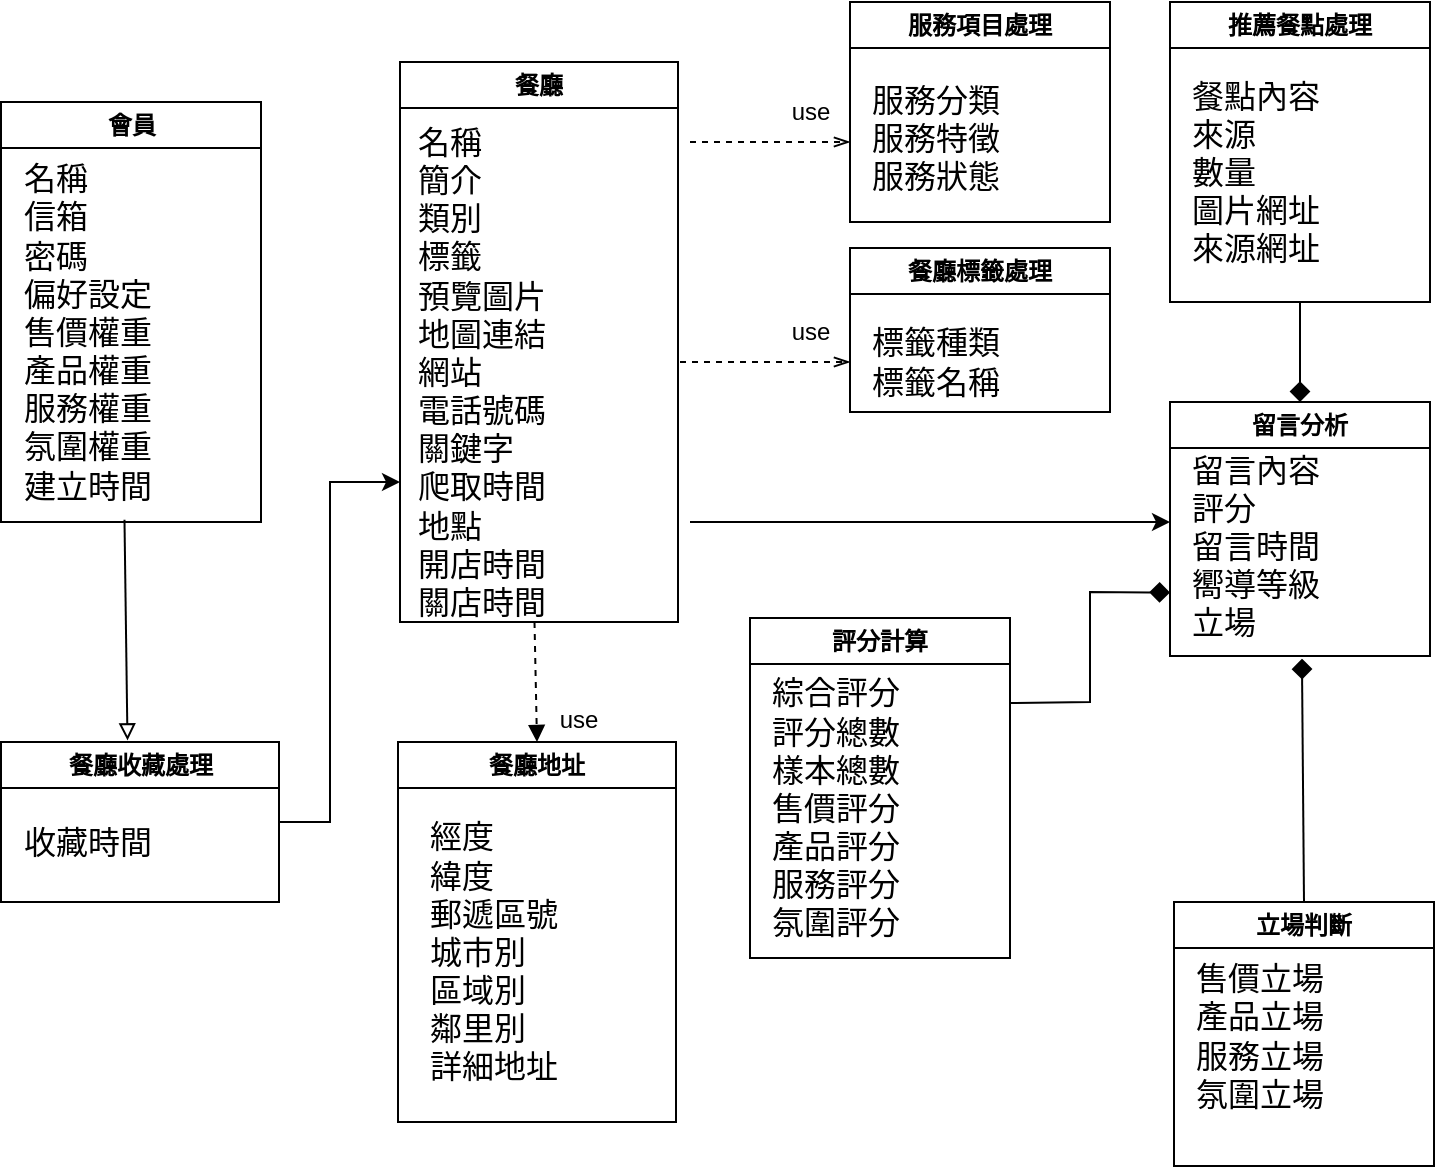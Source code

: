 <mxfile version="24.7.17" pages="2">
  <diagram name="分析類別圖" id="fK5h2U0UkQS4dWrh-l_K">
    <mxGraphModel grid="1" page="1" gridSize="10" guides="1" tooltips="1" connect="1" arrows="1" fold="1" pageScale="1" pageWidth="827" pageHeight="1169" math="0" shadow="0">
      <root>
        <mxCell id="Dhg5A623StlMLWb8gfa4-0" />
        <mxCell id="Dhg5A623StlMLWb8gfa4-1" parent="Dhg5A623StlMLWb8gfa4-0" />
        <mxCell id="Dhg5A623StlMLWb8gfa4-2" value="會員" style="swimlane;whiteSpace=wrap;html=1;" vertex="1" parent="Dhg5A623StlMLWb8gfa4-1">
          <mxGeometry x="75.5" y="390" width="130" height="210" as="geometry" />
        </mxCell>
        <mxCell id="Dhg5A623StlMLWb8gfa4-3" value="&lt;div&gt;名稱&lt;/div&gt;&lt;div&gt;信箱&lt;/div&gt;&lt;div&gt;密碼&lt;/div&gt;&lt;div&gt;偏好設定&lt;/div&gt;&lt;div&gt;售價權重&lt;/div&gt;&lt;div&gt;產品權重&lt;/div&gt;&lt;div&gt;服務權重&lt;/div&gt;&lt;div&gt;氛圍權重&lt;/div&gt;&lt;div&gt;建立時間&lt;/div&gt;" style="text;html=1;align=left;verticalAlign=middle;resizable=0;points=[];autosize=1;strokeColor=none;fillColor=none;fontSize=16;" vertex="1" parent="Dhg5A623StlMLWb8gfa4-2">
          <mxGeometry x="9" y="20" width="90" height="190" as="geometry" />
        </mxCell>
        <mxCell id="Dhg5A623StlMLWb8gfa4-4" value="餐廳" style="swimlane;whiteSpace=wrap;html=1;" vertex="1" parent="Dhg5A623StlMLWb8gfa4-1">
          <mxGeometry x="275" y="370" width="139" height="280" as="geometry" />
        </mxCell>
        <mxCell id="Dhg5A623StlMLWb8gfa4-5" value="&lt;div&gt;名稱&lt;/div&gt;&lt;div&gt;簡介&lt;/div&gt;&lt;div&gt;類別&lt;/div&gt;&lt;div&gt;標籤&lt;/div&gt;&lt;div&gt;預覽圖片&lt;/div&gt;&lt;div&gt;地圖&lt;span style=&quot;background-color: initial;&quot;&gt;連結&lt;/span&gt;&lt;/div&gt;&lt;div&gt;&lt;span style=&quot;background-color: initial;&quot;&gt;網站&lt;/span&gt;&lt;/div&gt;&lt;div&gt;電話號碼&lt;/div&gt;&lt;div&gt;關鍵字&lt;/div&gt;&lt;div&gt;爬取時間&lt;/div&gt;&lt;div&gt;地點&lt;/div&gt;&lt;div&gt;開店時間&lt;/div&gt;&lt;div&gt;關店時間&lt;/div&gt;" style="text;html=1;align=left;verticalAlign=middle;resizable=0;points=[];autosize=1;strokeColor=none;fillColor=none;fontSize=16;" vertex="1" parent="Dhg5A623StlMLWb8gfa4-4">
          <mxGeometry x="7" y="25" width="90" height="260" as="geometry" />
        </mxCell>
        <mxCell id="Dhg5A623StlMLWb8gfa4-6" value="評分計算" style="swimlane;whiteSpace=wrap;html=1;" vertex="1" parent="Dhg5A623StlMLWb8gfa4-1">
          <mxGeometry x="450" y="648" width="130" height="170" as="geometry" />
        </mxCell>
        <mxCell id="Dhg5A623StlMLWb8gfa4-7" value="&lt;div&gt;綜合評分&lt;/div&gt;&lt;div&gt;評分總數&lt;/div&gt;&lt;div&gt;樣本總數&lt;/div&gt;售價評分&lt;div&gt;產品評分&lt;/div&gt;&lt;div&gt;服務評分&lt;/div&gt;&lt;div&gt;氛圍評分&lt;/div&gt;" style="text;html=1;align=left;verticalAlign=middle;resizable=0;points=[];autosize=1;strokeColor=none;fillColor=none;fontSize=16;" vertex="1" parent="Dhg5A623StlMLWb8gfa4-6">
          <mxGeometry x="9" y="20" width="90" height="150" as="geometry" />
        </mxCell>
        <mxCell id="Dhg5A623StlMLWb8gfa4-8" value="餐廳收藏處理" style="swimlane;whiteSpace=wrap;html=1;" vertex="1" parent="Dhg5A623StlMLWb8gfa4-1">
          <mxGeometry x="75.5" y="710" width="139" height="80" as="geometry" />
        </mxCell>
        <mxCell id="Dhg5A623StlMLWb8gfa4-9" value="&lt;div&gt;收藏時間&lt;/div&gt;&lt;div&gt;&lt;br&gt;&lt;/div&gt;" style="text;html=1;align=left;verticalAlign=middle;resizable=0;points=[];autosize=1;strokeColor=none;fillColor=none;fontSize=16;" vertex="1" parent="Dhg5A623StlMLWb8gfa4-8">
          <mxGeometry x="9" y="35" width="90" height="50" as="geometry" />
        </mxCell>
        <mxCell id="Dhg5A623StlMLWb8gfa4-10" value="留言分析" style="swimlane;whiteSpace=wrap;html=1;" vertex="1" parent="Dhg5A623StlMLWb8gfa4-1">
          <mxGeometry x="660" y="540" width="130" height="127" as="geometry" />
        </mxCell>
        <mxCell id="Dhg5A623StlMLWb8gfa4-11" value="&lt;div&gt;留言內容&lt;/div&gt;&lt;div&gt;評分&lt;/div&gt;&lt;div&gt;留言時間&lt;/div&gt;&lt;div&gt;&lt;span style=&quot;background-color: initial;&quot;&gt;嚮導等級&lt;/span&gt;&lt;/div&gt;&lt;div&gt;&lt;span style=&quot;background-color: initial;&quot;&gt;立場&lt;/span&gt;&lt;/div&gt;" style="text;html=1;align=left;verticalAlign=middle;resizable=0;points=[];autosize=1;strokeColor=none;fillColor=none;fontSize=16;" vertex="1" parent="Dhg5A623StlMLWb8gfa4-10">
          <mxGeometry x="9" y="17" width="90" height="110" as="geometry" />
        </mxCell>
        <mxCell id="Dhg5A623StlMLWb8gfa4-12" value="餐廳地址" style="swimlane;whiteSpace=wrap;html=1;" vertex="1" parent="Dhg5A623StlMLWb8gfa4-1">
          <mxGeometry x="274" y="710" width="139" height="190" as="geometry" />
        </mxCell>
        <mxCell id="Dhg5A623StlMLWb8gfa4-13" value="&lt;div&gt;經度&lt;/div&gt;&lt;div&gt;緯度&lt;/div&gt;&lt;div&gt;郵遞區號&lt;/div&gt;&lt;div&gt;城市別&lt;/div&gt;&lt;div&gt;區域別&lt;/div&gt;&lt;div&gt;鄰里別&lt;/div&gt;&lt;div&gt;詳細地址&lt;/div&gt;" style="text;html=1;align=left;verticalAlign=middle;resizable=0;points=[];autosize=1;strokeColor=none;fillColor=none;fontSize=16;" vertex="1" parent="Dhg5A623StlMLWb8gfa4-12">
          <mxGeometry x="14" y="30" width="90" height="150" as="geometry" />
        </mxCell>
        <mxCell id="Dhg5A623StlMLWb8gfa4-31" value="推薦餐點處理" style="swimlane;whiteSpace=wrap;html=1;" vertex="1" parent="Dhg5A623StlMLWb8gfa4-1">
          <mxGeometry x="660" y="340" width="130" height="150" as="geometry" />
        </mxCell>
        <mxCell id="Dhg5A623StlMLWb8gfa4-32" value="餐點內容&lt;div&gt;來源&lt;/div&gt;&lt;div&gt;數量&lt;/div&gt;&lt;div&gt;圖片網址&lt;/div&gt;&lt;div&gt;來源網址&lt;/div&gt;" style="text;html=1;align=left;verticalAlign=middle;resizable=0;points=[];autosize=1;strokeColor=none;fillColor=none;fontSize=16;" vertex="1" parent="Dhg5A623StlMLWb8gfa4-31">
          <mxGeometry x="9" y="30" width="90" height="110" as="geometry" />
        </mxCell>
        <mxCell id="Dhg5A623StlMLWb8gfa4-33" value="立場判斷" style="swimlane;whiteSpace=wrap;html=1;" vertex="1" parent="Dhg5A623StlMLWb8gfa4-1">
          <mxGeometry x="662" y="790" width="130" height="132" as="geometry" />
        </mxCell>
        <mxCell id="Dhg5A623StlMLWb8gfa4-34" value="&lt;div&gt;售價立場&lt;/div&gt;&lt;div&gt;產品立場&lt;/div&gt;&lt;div&gt;服務立場&lt;/div&gt;&lt;div&gt;氛圍立場&lt;/div&gt;" style="text;html=1;align=left;verticalAlign=middle;resizable=0;points=[];autosize=1;strokeColor=none;fillColor=none;fontSize=16;" vertex="1" parent="Dhg5A623StlMLWb8gfa4-33">
          <mxGeometry x="9" y="22" width="90" height="90" as="geometry" />
        </mxCell>
        <mxCell id="Dhg5A623StlMLWb8gfa4-44" value="服務項目處理" style="swimlane;whiteSpace=wrap;html=1;" vertex="1" parent="Dhg5A623StlMLWb8gfa4-1">
          <mxGeometry x="500" y="340" width="130" height="110" as="geometry" />
        </mxCell>
        <mxCell id="Dhg5A623StlMLWb8gfa4-45" value="&lt;div&gt;服務分類&lt;/div&gt;&lt;div&gt;服務特徵&lt;/div&gt;&lt;div&gt;服務狀態&lt;/div&gt;" style="text;html=1;align=left;verticalAlign=middle;resizable=0;points=[];autosize=1;strokeColor=none;fillColor=none;fontSize=16;" vertex="1" parent="Dhg5A623StlMLWb8gfa4-44">
          <mxGeometry x="9" y="33" width="90" height="70" as="geometry" />
        </mxCell>
        <mxCell id="Dhg5A623StlMLWb8gfa4-53" value="餐廳標籤處理" style="swimlane;whiteSpace=wrap;html=1;" vertex="1" parent="Dhg5A623StlMLWb8gfa4-1">
          <mxGeometry x="500" y="463" width="130" height="82" as="geometry" />
        </mxCell>
        <mxCell id="Dhg5A623StlMLWb8gfa4-54" value="標籤種類&lt;div&gt;標籤名稱&lt;/div&gt;" style="text;html=1;align=left;verticalAlign=middle;resizable=0;points=[];autosize=1;strokeColor=none;fillColor=none;fontSize=16;" vertex="1" parent="Dhg5A623StlMLWb8gfa4-53">
          <mxGeometry x="9" y="32" width="90" height="50" as="geometry" />
        </mxCell>
        <mxCell id="QjHYcdhOxWuxeg1TzMMy-0" value="" style="endArrow=block;html=1;rounded=0;exitX=0.586;exitY=0.994;exitDx=0;exitDy=0;exitPerimeter=0;entryX=0.455;entryY=-0.01;entryDx=0;entryDy=0;entryPerimeter=0;endFill=0;" edge="1" parent="Dhg5A623StlMLWb8gfa4-1" source="Dhg5A623StlMLWb8gfa4-3" target="Dhg5A623StlMLWb8gfa4-8">
          <mxGeometry width="50" height="50" relative="1" as="geometry">
            <mxPoint x="150" y="670" as="sourcePoint" />
            <mxPoint x="270" y="610" as="targetPoint" />
          </mxGeometry>
        </mxCell>
        <mxCell id="QjHYcdhOxWuxeg1TzMMy-2" value="" style="endArrow=classic;html=1;rounded=0;exitX=1;exitY=0.5;exitDx=0;exitDy=0;entryX=0;entryY=0.75;entryDx=0;entryDy=0;" edge="1" parent="Dhg5A623StlMLWb8gfa4-1" source="Dhg5A623StlMLWb8gfa4-8" target="Dhg5A623StlMLWb8gfa4-4">
          <mxGeometry width="50" height="50" relative="1" as="geometry">
            <mxPoint x="380" y="660" as="sourcePoint" />
            <mxPoint x="430" y="610" as="targetPoint" />
            <Array as="points">
              <mxPoint x="240" y="750" />
              <mxPoint x="240" y="580" />
            </Array>
          </mxGeometry>
        </mxCell>
        <mxCell id="QjHYcdhOxWuxeg1TzMMy-3" value="" style="html=1;verticalAlign=bottom;labelBackgroundColor=none;endArrow=block;endFill=1;dashed=1;rounded=0;exitX=0.75;exitY=1;exitDx=0;exitDy=0;entryX=0.5;entryY=0;entryDx=0;entryDy=0;" edge="1" parent="Dhg5A623StlMLWb8gfa4-1" target="Dhg5A623StlMLWb8gfa4-12">
          <mxGeometry width="160" relative="1" as="geometry">
            <mxPoint x="342.25" y="650" as="sourcePoint" />
            <mxPoint x="341.25" y="710" as="targetPoint" />
          </mxGeometry>
        </mxCell>
        <mxCell id="QjHYcdhOxWuxeg1TzMMy-4" value="use" style="text;html=1;align=center;verticalAlign=middle;resizable=0;points=[];autosize=1;strokeColor=none;fillColor=none;" vertex="1" parent="Dhg5A623StlMLWb8gfa4-1">
          <mxGeometry x="344" y="684" width="40" height="30" as="geometry" />
        </mxCell>
        <mxCell id="QjHYcdhOxWuxeg1TzMMy-5" value="" style="html=1;verticalAlign=bottom;labelBackgroundColor=none;endArrow=openThin;endFill=0;dashed=1;rounded=0;" edge="1" parent="Dhg5A623StlMLWb8gfa4-1">
          <mxGeometry width="160" relative="1" as="geometry">
            <mxPoint x="415" y="520" as="sourcePoint" />
            <mxPoint x="500" y="520" as="targetPoint" />
          </mxGeometry>
        </mxCell>
        <mxCell id="QjHYcdhOxWuxeg1TzMMy-6" value="" style="html=1;verticalAlign=bottom;labelBackgroundColor=none;endArrow=openThin;endFill=0;dashed=1;rounded=0;" edge="1" parent="Dhg5A623StlMLWb8gfa4-1">
          <mxGeometry width="160" relative="1" as="geometry">
            <mxPoint x="420" y="410" as="sourcePoint" />
            <mxPoint x="500" y="410" as="targetPoint" />
          </mxGeometry>
        </mxCell>
        <mxCell id="QjHYcdhOxWuxeg1TzMMy-7" value="use" style="text;html=1;align=center;verticalAlign=middle;resizable=0;points=[];autosize=1;strokeColor=none;fillColor=none;" vertex="1" parent="Dhg5A623StlMLWb8gfa4-1">
          <mxGeometry x="460" y="380" width="40" height="30" as="geometry" />
        </mxCell>
        <mxCell id="QjHYcdhOxWuxeg1TzMMy-8" value="use" style="text;html=1;align=center;verticalAlign=middle;resizable=0;points=[];autosize=1;strokeColor=none;fillColor=none;" vertex="1" parent="Dhg5A623StlMLWb8gfa4-1">
          <mxGeometry x="460" y="490" width="40" height="30" as="geometry" />
        </mxCell>
        <mxCell id="QjHYcdhOxWuxeg1TzMMy-9" value="" style="endArrow=classic;html=1;rounded=0;" edge="1" parent="Dhg5A623StlMLWb8gfa4-1">
          <mxGeometry width="50" height="50" relative="1" as="geometry">
            <mxPoint x="420" y="600" as="sourcePoint" />
            <mxPoint x="660" y="600" as="targetPoint" />
          </mxGeometry>
        </mxCell>
        <mxCell id="QjHYcdhOxWuxeg1TzMMy-10" value="" style="endArrow=diamond;startArrow=none;endFill=1;startFill=0;endSize=8;html=1;labelBackgroundColor=none;rounded=0;exitX=0.5;exitY=0;exitDx=0;exitDy=0;entryX=0.633;entryY=1.012;entryDx=0;entryDy=0;entryPerimeter=0;" edge="1" parent="Dhg5A623StlMLWb8gfa4-1" source="Dhg5A623StlMLWb8gfa4-33" target="Dhg5A623StlMLWb8gfa4-11">
          <mxGeometry width="160" relative="1" as="geometry">
            <mxPoint x="750" y="730" as="sourcePoint" />
            <mxPoint x="726" y="670" as="targetPoint" />
          </mxGeometry>
        </mxCell>
        <mxCell id="QjHYcdhOxWuxeg1TzMMy-11" value="" style="endArrow=diamond;startArrow=none;endFill=1;startFill=0;endSize=8;html=1;labelBackgroundColor=none;rounded=0;exitX=0.5;exitY=1;exitDx=0;exitDy=0;entryX=0.5;entryY=0;entryDx=0;entryDy=0;" edge="1" parent="Dhg5A623StlMLWb8gfa4-1" source="Dhg5A623StlMLWb8gfa4-31" target="Dhg5A623StlMLWb8gfa4-10">
          <mxGeometry width="160" relative="1" as="geometry">
            <mxPoint x="737" y="800" as="sourcePoint" />
            <mxPoint x="736" y="675" as="targetPoint" />
          </mxGeometry>
        </mxCell>
        <mxCell id="QjHYcdhOxWuxeg1TzMMy-12" value="" style="endArrow=diamond;startArrow=none;endFill=1;startFill=0;endSize=8;html=1;labelBackgroundColor=none;rounded=0;exitX=1;exitY=0.25;exitDx=0;exitDy=0;entryX=0;entryY=0.75;entryDx=0;entryDy=0;" edge="1" parent="Dhg5A623StlMLWb8gfa4-1" source="Dhg5A623StlMLWb8gfa4-6" target="Dhg5A623StlMLWb8gfa4-10">
          <mxGeometry width="160" relative="1" as="geometry">
            <mxPoint x="560" y="640" as="sourcePoint" />
            <mxPoint x="720" y="640" as="targetPoint" />
            <Array as="points">
              <mxPoint x="620" y="690" />
              <mxPoint x="620" y="635" />
            </Array>
          </mxGeometry>
        </mxCell>
      </root>
    </mxGraphModel>
  </diagram>
  <diagram name="設計類別圖" id="UOQgDilrsS_Fd5E8wfu1">
    <mxGraphModel grid="1" page="1" gridSize="10" guides="1" tooltips="1" connect="1" arrows="1" fold="1" pageScale="1" pageWidth="827" pageHeight="1169" math="0" shadow="0">
      <root>
        <mxCell id="NA6jEN2Aax8GJdOr0-Ml-0" />
        <mxCell id="NA6jEN2Aax8GJdOr0-Ml-1" parent="NA6jEN2Aax8GJdOr0-Ml-0" />
        <mxCell id="NA6jEN2Aax8GJdOr0-Ml-2" value="會員" style="swimlane;fontStyle=1;align=center;verticalAlign=top;childLayout=stackLayout;horizontal=1;startSize=26;horizontalStack=0;resizeParent=1;resizeParentMax=0;resizeLast=0;collapsible=1;marginBottom=0;whiteSpace=wrap;html=1;" vertex="1" parent="NA6jEN2Aax8GJdOr0-Ml-1">
          <mxGeometry x="-330" y="1470" width="160" height="216" as="geometry" />
        </mxCell>
        <mxCell id="NA6jEN2Aax8GJdOr0-Ml-3" value="-帳號:string" style="text;strokeColor=none;fillColor=none;align=left;verticalAlign=top;spacingLeft=4;spacingRight=4;overflow=hidden;rotatable=0;points=[[0,0.5],[1,0.5]];portConstraint=eastwest;whiteSpace=wrap;html=1;" vertex="1" parent="NA6jEN2Aax8GJdOr0-Ml-2">
          <mxGeometry y="26" width="160" height="26" as="geometry" />
        </mxCell>
        <mxCell id="NA6jEN2Aax8GJdOr0-Ml-4" value="-密碼:string" style="text;strokeColor=none;fillColor=none;align=left;verticalAlign=top;spacingLeft=4;spacingRight=4;overflow=hidden;rotatable=0;points=[[0,0.5],[1,0.5]];portConstraint=eastwest;whiteSpace=wrap;html=1;" vertex="1" parent="NA6jEN2Aax8GJdOr0-Ml-2">
          <mxGeometry y="52" width="160" height="26" as="geometry" />
        </mxCell>
        <mxCell id="NA6jEN2Aax8GJdOr0-Ml-5" value="-名稱:string" style="text;strokeColor=none;fillColor=none;align=left;verticalAlign=top;spacingLeft=4;spacingRight=4;overflow=hidden;rotatable=0;points=[[0,0.5],[1,0.5]];portConstraint=eastwest;whiteSpace=wrap;html=1;" vertex="1" parent="NA6jEN2Aax8GJdOr0-Ml-2">
          <mxGeometry y="78" width="160" height="26" as="geometry" />
        </mxCell>
        <mxCell id="NA6jEN2Aax8GJdOr0-Ml-6" value="-建立時間:datatime" style="text;strokeColor=none;fillColor=none;align=left;verticalAlign=top;spacingLeft=4;spacingRight=4;overflow=hidden;rotatable=0;points=[[0,0.5],[1,0.5]];portConstraint=eastwest;whiteSpace=wrap;html=1;" vertex="1" parent="NA6jEN2Aax8GJdOr0-Ml-2">
          <mxGeometry y="104" width="160" height="26" as="geometry" />
        </mxCell>
        <mxCell id="NA6jEN2Aax8GJdOr0-Ml-7" value="" style="line;strokeWidth=1;fillColor=none;align=left;verticalAlign=middle;spacingTop=-1;spacingLeft=3;spacingRight=3;rotatable=0;labelPosition=right;points=[];portConstraint=eastwest;strokeColor=inherit;" vertex="1" parent="NA6jEN2Aax8GJdOr0-Ml-2">
          <mxGeometry y="130" width="160" height="8" as="geometry" />
        </mxCell>
        <mxCell id="NA6jEN2Aax8GJdOr0-Ml-9" value="+修改密碼():void" style="text;strokeColor=none;fillColor=none;align=left;verticalAlign=top;spacingLeft=4;spacingRight=4;overflow=hidden;rotatable=0;points=[[0,0.5],[1,0.5]];portConstraint=eastwest;whiteSpace=wrap;html=1;" vertex="1" parent="NA6jEN2Aax8GJdOr0-Ml-2">
          <mxGeometry y="138" width="160" height="26" as="geometry" />
        </mxCell>
        <mxCell id="u8yadiVW-47rfe18-16K-1" value="+修改名稱():void" style="text;strokeColor=none;fillColor=none;align=left;verticalAlign=top;spacingLeft=4;spacingRight=4;overflow=hidden;rotatable=0;points=[[0,0.5],[1,0.5]];portConstraint=eastwest;whiteSpace=wrap;html=1;" vertex="1" parent="NA6jEN2Aax8GJdOr0-Ml-2">
          <mxGeometry y="164" width="160" height="26" as="geometry" />
        </mxCell>
        <mxCell id="u8yadiVW-47rfe18-16K-2" value="+修改使用者資料():void" style="text;strokeColor=none;fillColor=none;align=left;verticalAlign=top;spacingLeft=4;spacingRight=4;overflow=hidden;rotatable=0;points=[[0,0.5],[1,0.5]];portConstraint=eastwest;whiteSpace=wrap;html=1;" vertex="1" parent="NA6jEN2Aax8GJdOr0-Ml-2">
          <mxGeometry y="190" width="160" height="26" as="geometry" />
        </mxCell>
        <mxCell id="NA6jEN2Aax8GJdOr0-Ml-10" value="會員資料" style="swimlane;fontStyle=1;align=center;verticalAlign=top;childLayout=stackLayout;horizontal=1;startSize=26;horizontalStack=0;resizeParent=1;resizeParentMax=0;resizeLast=0;collapsible=1;marginBottom=0;whiteSpace=wrap;html=1;" vertex="1" parent="NA6jEN2Aax8GJdOr0-Ml-1">
          <mxGeometry x="-580" y="1620" width="160" height="268" as="geometry" />
        </mxCell>
        <mxCell id="NA6jEN2Aax8GJdOr0-Ml-11" value="-偏好設定:boolean" style="text;strokeColor=none;fillColor=none;align=left;verticalAlign=top;spacingLeft=4;spacingRight=4;overflow=hidden;rotatable=0;points=[[0,0.5],[1,0.5]];portConstraint=eastwest;whiteSpace=wrap;html=1;" vertex="1" parent="NA6jEN2Aax8GJdOr0-Ml-10">
          <mxGeometry y="26" width="160" height="26" as="geometry" />
        </mxCell>
        <mxCell id="NA6jEN2Aax8GJdOr0-Ml-12" value="-售價權重:int" style="text;strokeColor=none;fillColor=none;align=left;verticalAlign=top;spacingLeft=4;spacingRight=4;overflow=hidden;rotatable=0;points=[[0,0.5],[1,0.5]];portConstraint=eastwest;whiteSpace=wrap;html=1;" vertex="1" parent="NA6jEN2Aax8GJdOr0-Ml-10">
          <mxGeometry y="52" width="160" height="26" as="geometry" />
        </mxCell>
        <mxCell id="NA6jEN2Aax8GJdOr0-Ml-13" value="-產品權重:int" style="text;strokeColor=none;fillColor=none;align=left;verticalAlign=top;spacingLeft=4;spacingRight=4;overflow=hidden;rotatable=0;points=[[0,0.5],[1,0.5]];portConstraint=eastwest;whiteSpace=wrap;html=1;" vertex="1" parent="NA6jEN2Aax8GJdOr0-Ml-10">
          <mxGeometry y="78" width="160" height="26" as="geometry" />
        </mxCell>
        <mxCell id="NA6jEN2Aax8GJdOr0-Ml-14" value="-服務權重:int" style="text;strokeColor=none;fillColor=none;align=left;verticalAlign=top;spacingLeft=4;spacingRight=4;overflow=hidden;rotatable=0;points=[[0,0.5],[1,0.5]];portConstraint=eastwest;whiteSpace=wrap;html=1;" vertex="1" parent="NA6jEN2Aax8GJdOr0-Ml-10">
          <mxGeometry y="104" width="160" height="26" as="geometry" />
        </mxCell>
        <mxCell id="NA6jEN2Aax8GJdOr0-Ml-15" value="-氛圍權重:int" style="text;strokeColor=none;fillColor=none;align=left;verticalAlign=top;spacingLeft=4;spacingRight=4;overflow=hidden;rotatable=0;points=[[0,0.5],[1,0.5]];portConstraint=eastwest;whiteSpace=wrap;html=1;" vertex="1" parent="NA6jEN2Aax8GJdOr0-Ml-10">
          <mxGeometry y="130" width="160" height="26" as="geometry" />
        </mxCell>
        <mxCell id="NA6jEN2Aax8GJdOr0-Ml-16" value="" style="line;strokeWidth=1;fillColor=none;align=left;verticalAlign=middle;spacingTop=-1;spacingLeft=3;spacingRight=3;rotatable=0;labelPosition=right;points=[];portConstraint=eastwest;strokeColor=inherit;" vertex="1" parent="NA6jEN2Aax8GJdOr0-Ml-10">
          <mxGeometry y="156" width="160" height="8" as="geometry" />
        </mxCell>
        <mxCell id="NA6jEN2Aax8GJdOr0-Ml-17" value="+修改使用者資訊():void" style="text;strokeColor=none;fillColor=none;align=left;verticalAlign=top;spacingLeft=4;spacingRight=4;overflow=hidden;rotatable=0;points=[[0,0.5],[1,0.5]];portConstraint=eastwest;whiteSpace=wrap;html=1;" vertex="1" parent="NA6jEN2Aax8GJdOr0-Ml-10">
          <mxGeometry y="164" width="160" height="26" as="geometry" />
        </mxCell>
        <mxCell id="NA6jEN2Aax8GJdOr0-Ml-18" value="+調整偏好設定():void" style="text;strokeColor=none;fillColor=none;align=left;verticalAlign=top;spacingLeft=4;spacingRight=4;overflow=hidden;rotatable=0;points=[[0,0.5],[1,0.5]];portConstraint=eastwest;whiteSpace=wrap;html=1;" vertex="1" parent="NA6jEN2Aax8GJdOr0-Ml-10">
          <mxGeometry y="190" width="160" height="26" as="geometry" />
        </mxCell>
        <mxCell id="NA6jEN2Aax8GJdOr0-Ml-19" value="+調整指標權重():void" style="text;strokeColor=none;fillColor=none;align=left;verticalAlign=top;spacingLeft=4;spacingRight=4;overflow=hidden;rotatable=0;points=[[0,0.5],[1,0.5]];portConstraint=eastwest;whiteSpace=wrap;html=1;" vertex="1" parent="NA6jEN2Aax8GJdOr0-Ml-10">
          <mxGeometry y="216" width="160" height="26" as="geometry" />
        </mxCell>
        <mxCell id="U-yw__oWdjf-f3_1nD-_-0" value="+資料驗證():void" style="text;strokeColor=none;fillColor=none;align=left;verticalAlign=top;spacingLeft=4;spacingRight=4;overflow=hidden;rotatable=0;points=[[0,0.5],[1,0.5]];portConstraint=eastwest;whiteSpace=wrap;html=1;" vertex="1" parent="NA6jEN2Aax8GJdOr0-Ml-10">
          <mxGeometry y="242" width="160" height="26" as="geometry" />
        </mxCell>
        <mxCell id="NA6jEN2Aax8GJdOr0-Ml-20" value="餐廳收藏處理" style="swimlane;fontStyle=1;align=center;verticalAlign=top;childLayout=stackLayout;horizontal=1;startSize=26;horizontalStack=0;resizeParent=1;resizeParentMax=0;resizeLast=0;collapsible=1;marginBottom=0;whiteSpace=wrap;html=1;" vertex="1" parent="NA6jEN2Aax8GJdOr0-Ml-1">
          <mxGeometry x="-330" y="1784" width="160" height="164" as="geometry" />
        </mxCell>
        <mxCell id="NA6jEN2Aax8GJdOr0-Ml-21" value="-收藏商家:string" style="text;strokeColor=none;fillColor=none;align=left;verticalAlign=top;spacingLeft=4;spacingRight=4;overflow=hidden;rotatable=0;points=[[0,0.5],[1,0.5]];portConstraint=eastwest;whiteSpace=wrap;html=1;" vertex="1" parent="NA6jEN2Aax8GJdOr0-Ml-20">
          <mxGeometry y="26" width="160" height="26" as="geometry" />
        </mxCell>
        <mxCell id="NA6jEN2Aax8GJdOr0-Ml-22" value="-收藏時間:datetime" style="text;strokeColor=none;fillColor=none;align=left;verticalAlign=top;spacingLeft=4;spacingRight=4;overflow=hidden;rotatable=0;points=[[0,0.5],[1,0.5]];portConstraint=eastwest;whiteSpace=wrap;html=1;" vertex="1" parent="NA6jEN2Aax8GJdOr0-Ml-20">
          <mxGeometry y="52" width="160" height="26" as="geometry" />
        </mxCell>
        <mxCell id="NA6jEN2Aax8GJdOr0-Ml-23" value="" style="line;strokeWidth=1;fillColor=none;align=left;verticalAlign=middle;spacingTop=-1;spacingLeft=3;spacingRight=3;rotatable=0;labelPosition=right;points=[];portConstraint=eastwest;strokeColor=inherit;" vertex="1" parent="NA6jEN2Aax8GJdOr0-Ml-20">
          <mxGeometry y="78" width="160" height="8" as="geometry" />
        </mxCell>
        <mxCell id="NA6jEN2Aax8GJdOr0-Ml-24" value="+修改收藏餐廳資訊():void" style="text;strokeColor=none;fillColor=none;align=left;verticalAlign=top;spacingLeft=4;spacingRight=4;overflow=hidden;rotatable=0;points=[[0,0.5],[1,0.5]];portConstraint=eastwest;whiteSpace=wrap;html=1;" vertex="1" parent="NA6jEN2Aax8GJdOr0-Ml-20">
          <mxGeometry y="86" width="160" height="26" as="geometry" />
        </mxCell>
        <mxCell id="NA6jEN2Aax8GJdOr0-Ml-25" value="+新增收藏餐廳():void" style="text;strokeColor=none;fillColor=none;align=left;verticalAlign=top;spacingLeft=4;spacingRight=4;overflow=hidden;rotatable=0;points=[[0,0.5],[1,0.5]];portConstraint=eastwest;whiteSpace=wrap;html=1;" vertex="1" parent="NA6jEN2Aax8GJdOr0-Ml-20">
          <mxGeometry y="112" width="160" height="26" as="geometry" />
        </mxCell>
        <mxCell id="U-yw__oWdjf-f3_1nD-_-3" value="+收藏餐廳管理():void" style="text;strokeColor=none;fillColor=none;align=left;verticalAlign=top;spacingLeft=4;spacingRight=4;overflow=hidden;rotatable=0;points=[[0,0.5],[1,0.5]];portConstraint=eastwest;whiteSpace=wrap;html=1;" vertex="1" parent="NA6jEN2Aax8GJdOr0-Ml-20">
          <mxGeometry y="138" width="160" height="26" as="geometry" />
        </mxCell>
        <mxCell id="NA6jEN2Aax8GJdOr0-Ml-26" value="餐廳" style="swimlane;fontStyle=1;align=center;verticalAlign=top;childLayout=stackLayout;horizontal=1;startSize=26;horizontalStack=0;resizeParent=1;resizeParentMax=0;resizeLast=0;collapsible=1;marginBottom=0;whiteSpace=wrap;html=1;" vertex="1" parent="NA6jEN2Aax8GJdOr0-Ml-1">
          <mxGeometry x="-61" y="1470" width="160" height="424" as="geometry" />
        </mxCell>
        <mxCell id="NA6jEN2Aax8GJdOr0-Ml-27" value="-名稱:string" style="text;strokeColor=none;fillColor=none;align=left;verticalAlign=top;spacingLeft=4;spacingRight=4;overflow=hidden;rotatable=0;points=[[0,0.5],[1,0.5]];portConstraint=eastwest;whiteSpace=wrap;html=1;" vertex="1" parent="NA6jEN2Aax8GJdOr0-Ml-26">
          <mxGeometry y="26" width="160" height="26" as="geometry" />
        </mxCell>
        <mxCell id="NA6jEN2Aax8GJdOr0-Ml-28" value="-簡介:string" style="text;strokeColor=none;fillColor=none;align=left;verticalAlign=top;spacingLeft=4;spacingRight=4;overflow=hidden;rotatable=0;points=[[0,0.5],[1,0.5]];portConstraint=eastwest;whiteSpace=wrap;html=1;" vertex="1" parent="NA6jEN2Aax8GJdOr0-Ml-26">
          <mxGeometry y="52" width="160" height="26" as="geometry" />
        </mxCell>
        <mxCell id="NA6jEN2Aax8GJdOr0-Ml-29" value="-類別:string" style="text;strokeColor=none;fillColor=none;align=left;verticalAlign=top;spacingLeft=4;spacingRight=4;overflow=hidden;rotatable=0;points=[[0,0.5],[1,0.5]];portConstraint=eastwest;whiteSpace=wrap;html=1;" vertex="1" parent="NA6jEN2Aax8GJdOr0-Ml-26">
          <mxGeometry y="78" width="160" height="26" as="geometry" />
        </mxCell>
        <mxCell id="NA6jEN2Aax8GJdOr0-Ml-30" value="-標籤:string" style="text;strokeColor=none;fillColor=none;align=left;verticalAlign=top;spacingLeft=4;spacingRight=4;overflow=hidden;rotatable=0;points=[[0,0.5],[1,0.5]];portConstraint=eastwest;whiteSpace=wrap;html=1;" vertex="1" parent="NA6jEN2Aax8GJdOr0-Ml-26">
          <mxGeometry y="104" width="160" height="26" as="geometry" />
        </mxCell>
        <mxCell id="NA6jEN2Aax8GJdOr0-Ml-31" value="-預覽圖片:string" style="text;strokeColor=none;fillColor=none;align=left;verticalAlign=top;spacingLeft=4;spacingRight=4;overflow=hidden;rotatable=0;points=[[0,0.5],[1,0.5]];portConstraint=eastwest;whiteSpace=wrap;html=1;" vertex="1" parent="NA6jEN2Aax8GJdOr0-Ml-26">
          <mxGeometry y="130" width="160" height="26" as="geometry" />
        </mxCell>
        <mxCell id="NA6jEN2Aax8GJdOr0-Ml-32" value="-地圖連結:string" style="text;strokeColor=none;fillColor=none;align=left;verticalAlign=top;spacingLeft=4;spacingRight=4;overflow=hidden;rotatable=0;points=[[0,0.5],[1,0.5]];portConstraint=eastwest;whiteSpace=wrap;html=1;" vertex="1" parent="NA6jEN2Aax8GJdOr0-Ml-26">
          <mxGeometry y="156" width="160" height="26" as="geometry" />
        </mxCell>
        <mxCell id="NA6jEN2Aax8GJdOr0-Ml-33" value="-網站:string" style="text;strokeColor=none;fillColor=none;align=left;verticalAlign=top;spacingLeft=4;spacingRight=4;overflow=hidden;rotatable=0;points=[[0,0.5],[1,0.5]];portConstraint=eastwest;whiteSpace=wrap;html=1;" vertex="1" parent="NA6jEN2Aax8GJdOr0-Ml-26">
          <mxGeometry y="182" width="160" height="26" as="geometry" />
        </mxCell>
        <mxCell id="NA6jEN2Aax8GJdOr0-Ml-34" value="-電話號碼:string" style="text;strokeColor=none;fillColor=none;align=left;verticalAlign=top;spacingLeft=4;spacingRight=4;overflow=hidden;rotatable=0;points=[[0,0.5],[1,0.5]];portConstraint=eastwest;whiteSpace=wrap;html=1;" vertex="1" parent="NA6jEN2Aax8GJdOr0-Ml-26">
          <mxGeometry y="208" width="160" height="26" as="geometry" />
        </mxCell>
        <mxCell id="NA6jEN2Aax8GJdOr0-Ml-35" value="-關鍵字:string" style="text;strokeColor=none;fillColor=none;align=left;verticalAlign=top;spacingLeft=4;spacingRight=4;overflow=hidden;rotatable=0;points=[[0,0.5],[1,0.5]];portConstraint=eastwest;whiteSpace=wrap;html=1;" vertex="1" parent="NA6jEN2Aax8GJdOr0-Ml-26">
          <mxGeometry y="234" width="160" height="26" as="geometry" />
        </mxCell>
        <mxCell id="NA6jEN2Aax8GJdOr0-Ml-36" value="-爬取時間:datetime" style="text;strokeColor=none;fillColor=none;align=left;verticalAlign=top;spacingLeft=4;spacingRight=4;overflow=hidden;rotatable=0;points=[[0,0.5],[1,0.5]];portConstraint=eastwest;whiteSpace=wrap;html=1;" vertex="1" parent="NA6jEN2Aax8GJdOr0-Ml-26">
          <mxGeometry y="260" width="160" height="26" as="geometry" />
        </mxCell>
        <mxCell id="NA6jEN2Aax8GJdOr0-Ml-37" value="-地點:string" style="text;strokeColor=none;fillColor=none;align=left;verticalAlign=top;spacingLeft=4;spacingRight=4;overflow=hidden;rotatable=0;points=[[0,0.5],[1,0.5]];portConstraint=eastwest;whiteSpace=wrap;html=1;" vertex="1" parent="NA6jEN2Aax8GJdOr0-Ml-26">
          <mxGeometry y="286" width="160" height="26" as="geometry" />
        </mxCell>
        <mxCell id="gWiknxrNIDrsxjzYjnr5-2" value="-開店時間:datetime" style="text;strokeColor=none;fillColor=none;align=left;verticalAlign=top;spacingLeft=4;spacingRight=4;overflow=hidden;rotatable=0;points=[[0,0.5],[1,0.5]];portConstraint=eastwest;whiteSpace=wrap;html=1;" vertex="1" parent="NA6jEN2Aax8GJdOr0-Ml-26">
          <mxGeometry y="312" width="160" height="26" as="geometry" />
        </mxCell>
        <mxCell id="gWiknxrNIDrsxjzYjnr5-1" value="-關店時間:datetime" style="text;strokeColor=none;fillColor=none;align=left;verticalAlign=top;spacingLeft=4;spacingRight=4;overflow=hidden;rotatable=0;points=[[0,0.5],[1,0.5]];portConstraint=eastwest;whiteSpace=wrap;html=1;" vertex="1" parent="NA6jEN2Aax8GJdOr0-Ml-26">
          <mxGeometry y="338" width="160" height="26" as="geometry" />
        </mxCell>
        <mxCell id="NA6jEN2Aax8GJdOr0-Ml-38" value="" style="line;strokeWidth=1;fillColor=none;align=left;verticalAlign=middle;spacingTop=-1;spacingLeft=3;spacingRight=3;rotatable=0;labelPosition=right;points=[];portConstraint=eastwest;strokeColor=inherit;" vertex="1" parent="NA6jEN2Aax8GJdOr0-Ml-26">
          <mxGeometry y="364" width="160" height="8" as="geometry" />
        </mxCell>
        <mxCell id="NA6jEN2Aax8GJdOr0-Ml-39" value="+查詢餐廳資訊():string" style="text;strokeColor=none;fillColor=none;align=left;verticalAlign=top;spacingLeft=4;spacingRight=4;overflow=hidden;rotatable=0;points=[[0,0.5],[1,0.5]];portConstraint=eastwest;whiteSpace=wrap;html=1;" vertex="1" parent="NA6jEN2Aax8GJdOr0-Ml-26">
          <mxGeometry y="372" width="160" height="26" as="geometry" />
        </mxCell>
        <mxCell id="gWiknxrNIDrsxjzYjnr5-0" style="text;strokeColor=none;fillColor=none;align=left;verticalAlign=top;spacingLeft=4;spacingRight=4;overflow=hidden;rotatable=0;points=[[0,0.5],[1,0.5]];portConstraint=eastwest;whiteSpace=wrap;html=1;" vertex="1" parent="NA6jEN2Aax8GJdOr0-Ml-26">
          <mxGeometry y="398" width="160" height="26" as="geometry" />
        </mxCell>
        <mxCell id="NA6jEN2Aax8GJdOr0-Ml-40" value="餐廳地址" style="swimlane;fontStyle=1;align=center;verticalAlign=top;childLayout=stackLayout;horizontal=1;startSize=26;horizontalStack=0;resizeParent=1;resizeParentMax=0;resizeLast=0;collapsible=1;marginBottom=0;whiteSpace=wrap;html=1;" vertex="1" parent="NA6jEN2Aax8GJdOr0-Ml-1">
          <mxGeometry x="-70" y="2010" width="160" height="208" as="geometry" />
        </mxCell>
        <mxCell id="NA6jEN2Aax8GJdOr0-Ml-41" value="+經度:string" style="text;strokeColor=none;fillColor=none;align=left;verticalAlign=top;spacingLeft=4;spacingRight=4;overflow=hidden;rotatable=0;points=[[0,0.5],[1,0.5]];portConstraint=eastwest;whiteSpace=wrap;html=1;" vertex="1" parent="NA6jEN2Aax8GJdOr0-Ml-40">
          <mxGeometry y="26" width="160" height="26" as="geometry" />
        </mxCell>
        <mxCell id="NA6jEN2Aax8GJdOr0-Ml-42" value="+緯度:string" style="text;strokeColor=none;fillColor=none;align=left;verticalAlign=top;spacingLeft=4;spacingRight=4;overflow=hidden;rotatable=0;points=[[0,0.5],[1,0.5]];portConstraint=eastwest;whiteSpace=wrap;html=1;" vertex="1" parent="NA6jEN2Aax8GJdOr0-Ml-40">
          <mxGeometry y="52" width="160" height="26" as="geometry" />
        </mxCell>
        <mxCell id="NA6jEN2Aax8GJdOr0-Ml-43" value="+郵遞區號:string" style="text;strokeColor=none;fillColor=none;align=left;verticalAlign=top;spacingLeft=4;spacingRight=4;overflow=hidden;rotatable=0;points=[[0,0.5],[1,0.5]];portConstraint=eastwest;whiteSpace=wrap;html=1;" vertex="1" parent="NA6jEN2Aax8GJdOr0-Ml-40">
          <mxGeometry y="78" width="160" height="26" as="geometry" />
        </mxCell>
        <mxCell id="NA6jEN2Aax8GJdOr0-Ml-44" value="+城市別:string" style="text;strokeColor=none;fillColor=none;align=left;verticalAlign=top;spacingLeft=4;spacingRight=4;overflow=hidden;rotatable=0;points=[[0,0.5],[1,0.5]];portConstraint=eastwest;whiteSpace=wrap;html=1;" vertex="1" parent="NA6jEN2Aax8GJdOr0-Ml-40">
          <mxGeometry y="104" width="160" height="26" as="geometry" />
        </mxCell>
        <mxCell id="NA6jEN2Aax8GJdOr0-Ml-45" value="+區域別:string" style="text;strokeColor=none;fillColor=none;align=left;verticalAlign=top;spacingLeft=4;spacingRight=4;overflow=hidden;rotatable=0;points=[[0,0.5],[1,0.5]];portConstraint=eastwest;whiteSpace=wrap;html=1;" vertex="1" parent="NA6jEN2Aax8GJdOr0-Ml-40">
          <mxGeometry y="130" width="160" height="26" as="geometry" />
        </mxCell>
        <mxCell id="NA6jEN2Aax8GJdOr0-Ml-46" value="+鄰里別:string" style="text;strokeColor=none;fillColor=none;align=left;verticalAlign=top;spacingLeft=4;spacingRight=4;overflow=hidden;rotatable=0;points=[[0,0.5],[1,0.5]];portConstraint=eastwest;whiteSpace=wrap;html=1;" vertex="1" parent="NA6jEN2Aax8GJdOr0-Ml-40">
          <mxGeometry y="156" width="160" height="26" as="geometry" />
        </mxCell>
        <mxCell id="NA6jEN2Aax8GJdOr0-Ml-47" value="+詳細地址:string" style="text;strokeColor=none;fillColor=none;align=left;verticalAlign=top;spacingLeft=4;spacingRight=4;overflow=hidden;rotatable=0;points=[[0,0.5],[1,0.5]];portConstraint=eastwest;whiteSpace=wrap;html=1;" vertex="1" parent="NA6jEN2Aax8GJdOr0-Ml-40">
          <mxGeometry y="182" width="160" height="26" as="geometry" />
        </mxCell>
        <mxCell id="NA6jEN2Aax8GJdOr0-Ml-51" value="推薦餐點處理" style="swimlane;fontStyle=1;align=center;verticalAlign=top;childLayout=stackLayout;horizontal=1;startSize=26;horizontalStack=0;resizeParent=1;resizeParentMax=0;resizeLast=0;collapsible=1;marginBottom=0;whiteSpace=wrap;html=1;" vertex="1" parent="NA6jEN2Aax8GJdOr0-Ml-1">
          <mxGeometry x="380" y="1371" width="160" height="242" as="geometry" />
        </mxCell>
        <mxCell id="NA6jEN2Aax8GJdOr0-Ml-52" value="-餐點內容:string" style="text;strokeColor=none;fillColor=none;align=left;verticalAlign=top;spacingLeft=4;spacingRight=4;overflow=hidden;rotatable=0;points=[[0,0.5],[1,0.5]];portConstraint=eastwest;whiteSpace=wrap;html=1;" vertex="1" parent="NA6jEN2Aax8GJdOr0-Ml-51">
          <mxGeometry y="26" width="160" height="26" as="geometry" />
        </mxCell>
        <mxCell id="NA6jEN2Aax8GJdOr0-Ml-53" value="-來源:string" style="text;strokeColor=none;fillColor=none;align=left;verticalAlign=top;spacingLeft=4;spacingRight=4;overflow=hidden;rotatable=0;points=[[0,0.5],[1,0.5]];portConstraint=eastwest;whiteSpace=wrap;html=1;" vertex="1" parent="NA6jEN2Aax8GJdOr0-Ml-51">
          <mxGeometry y="52" width="160" height="26" as="geometry" />
        </mxCell>
        <mxCell id="NA6jEN2Aax8GJdOr0-Ml-54" value="-數量:int" style="text;strokeColor=none;fillColor=none;align=left;verticalAlign=top;spacingLeft=4;spacingRight=4;overflow=hidden;rotatable=0;points=[[0,0.5],[1,0.5]];portConstraint=eastwest;whiteSpace=wrap;html=1;" vertex="1" parent="NA6jEN2Aax8GJdOr0-Ml-51">
          <mxGeometry y="78" width="160" height="26" as="geometry" />
        </mxCell>
        <mxCell id="NA6jEN2Aax8GJdOr0-Ml-55" value="-圖片網址:string" style="text;strokeColor=none;fillColor=none;align=left;verticalAlign=top;spacingLeft=4;spacingRight=4;overflow=hidden;rotatable=0;points=[[0,0.5],[1,0.5]];portConstraint=eastwest;whiteSpace=wrap;html=1;" vertex="1" parent="NA6jEN2Aax8GJdOr0-Ml-51">
          <mxGeometry y="104" width="160" height="26" as="geometry" />
        </mxCell>
        <mxCell id="NA6jEN2Aax8GJdOr0-Ml-56" value="-來源網址:string" style="text;strokeColor=none;fillColor=none;align=left;verticalAlign=top;spacingLeft=4;spacingRight=4;overflow=hidden;rotatable=0;points=[[0,0.5],[1,0.5]];portConstraint=eastwest;whiteSpace=wrap;html=1;" vertex="1" parent="NA6jEN2Aax8GJdOr0-Ml-51">
          <mxGeometry y="130" width="160" height="26" as="geometry" />
        </mxCell>
        <mxCell id="NA6jEN2Aax8GJdOr0-Ml-57" value="" style="line;strokeWidth=1;fillColor=none;align=left;verticalAlign=middle;spacingTop=-1;spacingLeft=3;spacingRight=3;rotatable=0;labelPosition=right;points=[];portConstraint=eastwest;strokeColor=inherit;" vertex="1" parent="NA6jEN2Aax8GJdOr0-Ml-51">
          <mxGeometry y="156" width="160" height="8" as="geometry" />
        </mxCell>
        <mxCell id="NA6jEN2Aax8GJdOr0-Ml-58" value="+查詢餐點內容():string" style="text;strokeColor=none;fillColor=none;align=left;verticalAlign=top;spacingLeft=4;spacingRight=4;overflow=hidden;rotatable=0;points=[[0,0.5],[1,0.5]];portConstraint=eastwest;whiteSpace=wrap;html=1;" vertex="1" parent="NA6jEN2Aax8GJdOr0-Ml-51">
          <mxGeometry y="164" width="160" height="26" as="geometry" />
        </mxCell>
        <mxCell id="NA6jEN2Aax8GJdOr0-Ml-59" value="+查詢圖片網址():string" style="text;strokeColor=none;fillColor=none;align=left;verticalAlign=top;spacingLeft=4;spacingRight=4;overflow=hidden;rotatable=0;points=[[0,0.5],[1,0.5]];portConstraint=eastwest;whiteSpace=wrap;html=1;" vertex="1" parent="NA6jEN2Aax8GJdOr0-Ml-51">
          <mxGeometry y="190" width="160" height="26" as="geometry" />
        </mxCell>
        <mxCell id="NA6jEN2Aax8GJdOr0-Ml-60" value="+查詢來源網址():string" style="text;strokeColor=none;fillColor=none;align=left;verticalAlign=top;spacingLeft=4;spacingRight=4;overflow=hidden;rotatable=0;points=[[0,0.5],[1,0.5]];portConstraint=eastwest;whiteSpace=wrap;html=1;" vertex="1" parent="NA6jEN2Aax8GJdOr0-Ml-51">
          <mxGeometry y="216" width="160" height="26" as="geometry" />
        </mxCell>
        <mxCell id="NA6jEN2Aax8GJdOr0-Ml-61" value="餐廳標籤處理" style="swimlane;fontStyle=1;align=center;verticalAlign=top;childLayout=stackLayout;horizontal=1;startSize=26;horizontalStack=0;resizeParent=1;resizeParentMax=0;resizeLast=0;collapsible=1;marginBottom=0;whiteSpace=wrap;html=1;" vertex="1" parent="NA6jEN2Aax8GJdOr0-Ml-1">
          <mxGeometry x="170" y="1550" width="160" height="138" as="geometry" />
        </mxCell>
        <mxCell id="NA6jEN2Aax8GJdOr0-Ml-62" value="-標籤種類:string" style="text;strokeColor=none;fillColor=none;align=left;verticalAlign=top;spacingLeft=4;spacingRight=4;overflow=hidden;rotatable=0;points=[[0,0.5],[1,0.5]];portConstraint=eastwest;whiteSpace=wrap;html=1;" vertex="1" parent="NA6jEN2Aax8GJdOr0-Ml-61">
          <mxGeometry y="26" width="160" height="26" as="geometry" />
        </mxCell>
        <mxCell id="NA6jEN2Aax8GJdOr0-Ml-63" value="-標籤名稱:string" style="text;strokeColor=none;fillColor=none;align=left;verticalAlign=top;spacingLeft=4;spacingRight=4;overflow=hidden;rotatable=0;points=[[0,0.5],[1,0.5]];portConstraint=eastwest;whiteSpace=wrap;html=1;" vertex="1" parent="NA6jEN2Aax8GJdOr0-Ml-61">
          <mxGeometry y="52" width="160" height="26" as="geometry" />
        </mxCell>
        <mxCell id="NA6jEN2Aax8GJdOr0-Ml-64" value="" style="line;strokeWidth=1;fillColor=none;align=left;verticalAlign=middle;spacingTop=-1;spacingLeft=3;spacingRight=3;rotatable=0;labelPosition=right;points=[];portConstraint=eastwest;strokeColor=inherit;" vertex="1" parent="NA6jEN2Aax8GJdOr0-Ml-61">
          <mxGeometry y="78" width="160" height="8" as="geometry" />
        </mxCell>
        <mxCell id="NA6jEN2Aax8GJdOr0-Ml-65" value="+查詢標籤種類():string" style="text;strokeColor=none;fillColor=none;align=left;verticalAlign=top;spacingLeft=4;spacingRight=4;overflow=hidden;rotatable=0;points=[[0,0.5],[1,0.5]];portConstraint=eastwest;whiteSpace=wrap;html=1;" vertex="1" parent="NA6jEN2Aax8GJdOr0-Ml-61">
          <mxGeometry y="86" width="160" height="26" as="geometry" />
        </mxCell>
        <mxCell id="NA6jEN2Aax8GJdOr0-Ml-66" value="+查詢標籤名稱():string" style="text;strokeColor=none;fillColor=none;align=left;verticalAlign=top;spacingLeft=4;spacingRight=4;overflow=hidden;rotatable=0;points=[[0,0.5],[1,0.5]];portConstraint=eastwest;whiteSpace=wrap;html=1;" vertex="1" parent="NA6jEN2Aax8GJdOr0-Ml-61">
          <mxGeometry y="112" width="160" height="26" as="geometry" />
        </mxCell>
        <mxCell id="NA6jEN2Aax8GJdOr0-Ml-67" value="服務項目處理" style="swimlane;fontStyle=1;align=center;verticalAlign=top;childLayout=stackLayout;horizontal=1;startSize=26;horizontalStack=0;resizeParent=1;resizeParentMax=0;resizeLast=0;collapsible=1;marginBottom=0;whiteSpace=wrap;html=1;" vertex="1" parent="NA6jEN2Aax8GJdOr0-Ml-1">
          <mxGeometry x="170" y="1330" width="160" height="190" as="geometry" />
        </mxCell>
        <mxCell id="NA6jEN2Aax8GJdOr0-Ml-68" value="-服務分類:string" style="text;strokeColor=none;fillColor=none;align=left;verticalAlign=top;spacingLeft=4;spacingRight=4;overflow=hidden;rotatable=0;points=[[0,0.5],[1,0.5]];portConstraint=eastwest;whiteSpace=wrap;html=1;" vertex="1" parent="NA6jEN2Aax8GJdOr0-Ml-67">
          <mxGeometry y="26" width="160" height="26" as="geometry" />
        </mxCell>
        <mxCell id="NA6jEN2Aax8GJdOr0-Ml-69" value="-服務特徵:string" style="text;strokeColor=none;fillColor=none;align=left;verticalAlign=top;spacingLeft=4;spacingRight=4;overflow=hidden;rotatable=0;points=[[0,0.5],[1,0.5]];portConstraint=eastwest;whiteSpace=wrap;html=1;" vertex="1" parent="NA6jEN2Aax8GJdOr0-Ml-67">
          <mxGeometry y="52" width="160" height="26" as="geometry" />
        </mxCell>
        <mxCell id="NA6jEN2Aax8GJdOr0-Ml-70" value="-服務狀態:string" style="text;strokeColor=none;fillColor=none;align=left;verticalAlign=top;spacingLeft=4;spacingRight=4;overflow=hidden;rotatable=0;points=[[0,0.5],[1,0.5]];portConstraint=eastwest;whiteSpace=wrap;html=1;" vertex="1" parent="NA6jEN2Aax8GJdOr0-Ml-67">
          <mxGeometry y="78" width="160" height="26" as="geometry" />
        </mxCell>
        <mxCell id="NA6jEN2Aax8GJdOr0-Ml-71" value="" style="line;strokeWidth=1;fillColor=none;align=left;verticalAlign=middle;spacingTop=-1;spacingLeft=3;spacingRight=3;rotatable=0;labelPosition=right;points=[];portConstraint=eastwest;strokeColor=inherit;" vertex="1" parent="NA6jEN2Aax8GJdOr0-Ml-67">
          <mxGeometry y="104" width="160" height="8" as="geometry" />
        </mxCell>
        <mxCell id="NA6jEN2Aax8GJdOr0-Ml-72" value="+查詢服務分類():string" style="text;strokeColor=none;fillColor=none;align=left;verticalAlign=top;spacingLeft=4;spacingRight=4;overflow=hidden;rotatable=0;points=[[0,0.5],[1,0.5]];portConstraint=eastwest;whiteSpace=wrap;html=1;" vertex="1" parent="NA6jEN2Aax8GJdOr0-Ml-67">
          <mxGeometry y="112" width="160" height="26" as="geometry" />
        </mxCell>
        <mxCell id="NA6jEN2Aax8GJdOr0-Ml-73" value="+查詢服務特徵():string" style="text;strokeColor=none;fillColor=none;align=left;verticalAlign=top;spacingLeft=4;spacingRight=4;overflow=hidden;rotatable=0;points=[[0,0.5],[1,0.5]];portConstraint=eastwest;whiteSpace=wrap;html=1;" vertex="1" parent="NA6jEN2Aax8GJdOr0-Ml-67">
          <mxGeometry y="138" width="160" height="26" as="geometry" />
        </mxCell>
        <mxCell id="NA6jEN2Aax8GJdOr0-Ml-74" value="+查詢服務狀態():string" style="text;strokeColor=none;fillColor=none;align=left;verticalAlign=top;spacingLeft=4;spacingRight=4;overflow=hidden;rotatable=0;points=[[0,0.5],[1,0.5]];portConstraint=eastwest;whiteSpace=wrap;html=1;" vertex="1" parent="NA6jEN2Aax8GJdOr0-Ml-67">
          <mxGeometry y="164" width="160" height="26" as="geometry" />
        </mxCell>
        <mxCell id="NA6jEN2Aax8GJdOr0-Ml-75" value="評論分析" style="swimlane;fontStyle=1;align=center;verticalAlign=top;childLayout=stackLayout;horizontal=1;startSize=26;horizontalStack=0;resizeParent=1;resizeParentMax=0;resizeLast=0;collapsible=1;marginBottom=0;whiteSpace=wrap;html=1;" vertex="1" parent="NA6jEN2Aax8GJdOr0-Ml-1">
          <mxGeometry x="380" y="1700" width="160" height="424" as="geometry" />
        </mxCell>
        <mxCell id="NA6jEN2Aax8GJdOr0-Ml-76" value="-留言內容:string" style="text;strokeColor=none;fillColor=none;align=left;verticalAlign=top;spacingLeft=4;spacingRight=4;overflow=hidden;rotatable=0;points=[[0,0.5],[1,0.5]];portConstraint=eastwest;whiteSpace=wrap;html=1;" vertex="1" parent="NA6jEN2Aax8GJdOr0-Ml-75">
          <mxGeometry y="26" width="160" height="26" as="geometry" />
        </mxCell>
        <mxCell id="NA6jEN2Aax8GJdOr0-Ml-77" value="-留言時間:datetime" style="text;strokeColor=none;fillColor=none;align=left;verticalAlign=top;spacingLeft=4;spacingRight=4;overflow=hidden;rotatable=0;points=[[0,0.5],[1,0.5]];portConstraint=eastwest;whiteSpace=wrap;html=1;" vertex="1" parent="NA6jEN2Aax8GJdOr0-Ml-75">
          <mxGeometry y="52" width="160" height="26" as="geometry" />
        </mxCell>
        <mxCell id="NA6jEN2Aax8GJdOr0-Ml-78" value="-嚮導等級:int" style="text;strokeColor=none;fillColor=none;align=left;verticalAlign=top;spacingLeft=4;spacingRight=4;overflow=hidden;rotatable=0;points=[[0,0.5],[1,0.5]];portConstraint=eastwest;whiteSpace=wrap;html=1;" vertex="1" parent="NA6jEN2Aax8GJdOr0-Ml-75">
          <mxGeometry y="78" width="160" height="26" as="geometry" />
        </mxCell>
        <mxCell id="NA6jEN2Aax8GJdOr0-Ml-79" value="-評分:int" style="text;strokeColor=none;fillColor=none;align=left;verticalAlign=top;spacingLeft=4;spacingRight=4;overflow=hidden;rotatable=0;points=[[0,0.5],[1,0.5]];portConstraint=eastwest;whiteSpace=wrap;html=1;" vertex="1" parent="NA6jEN2Aax8GJdOr0-Ml-75">
          <mxGeometry y="104" width="160" height="26" as="geometry" />
        </mxCell>
        <mxCell id="MMzx4XHNkQDbob032kC5-3" value="-售價立場:string" style="text;strokeColor=none;fillColor=none;align=left;verticalAlign=top;spacingLeft=4;spacingRight=4;overflow=hidden;rotatable=0;points=[[0,0.5],[1,0.5]];portConstraint=eastwest;whiteSpace=wrap;html=1;" vertex="1" parent="NA6jEN2Aax8GJdOr0-Ml-75">
          <mxGeometry y="130" width="160" height="26" as="geometry" />
        </mxCell>
        <mxCell id="MMzx4XHNkQDbob032kC5-2" value="-產品立場:string" style="text;strokeColor=none;fillColor=none;align=left;verticalAlign=top;spacingLeft=4;spacingRight=4;overflow=hidden;rotatable=0;points=[[0,0.5],[1,0.5]];portConstraint=eastwest;whiteSpace=wrap;html=1;" vertex="1" parent="NA6jEN2Aax8GJdOr0-Ml-75">
          <mxGeometry y="156" width="160" height="26" as="geometry" />
        </mxCell>
        <mxCell id="MMzx4XHNkQDbob032kC5-1" value="-氛圍立場:string" style="text;strokeColor=none;fillColor=none;align=left;verticalAlign=top;spacingLeft=4;spacingRight=4;overflow=hidden;rotatable=0;points=[[0,0.5],[1,0.5]];portConstraint=eastwest;whiteSpace=wrap;html=1;" vertex="1" parent="NA6jEN2Aax8GJdOr0-Ml-75">
          <mxGeometry y="182" width="160" height="26" as="geometry" />
        </mxCell>
        <mxCell id="MMzx4XHNkQDbob032kC5-0" value="-服務立場:string" style="text;strokeColor=none;fillColor=none;align=left;verticalAlign=top;spacingLeft=4;spacingRight=4;overflow=hidden;rotatable=0;points=[[0,0.5],[1,0.5]];portConstraint=eastwest;whiteSpace=wrap;html=1;" vertex="1" parent="NA6jEN2Aax8GJdOr0-Ml-75">
          <mxGeometry y="208" width="160" height="26" as="geometry" />
        </mxCell>
        <mxCell id="NA6jEN2Aax8GJdOr0-Ml-80" value="" style="line;strokeWidth=1;fillColor=none;align=left;verticalAlign=middle;spacingTop=-1;spacingLeft=3;spacingRight=3;rotatable=0;labelPosition=right;points=[];portConstraint=eastwest;strokeColor=inherit;" vertex="1" parent="NA6jEN2Aax8GJdOr0-Ml-75">
          <mxGeometry y="234" width="160" height="8" as="geometry" />
        </mxCell>
        <mxCell id="NA6jEN2Aax8GJdOr0-Ml-81" value="+查詢留言內容():string" style="text;strokeColor=none;fillColor=none;align=left;verticalAlign=top;spacingLeft=4;spacingRight=4;overflow=hidden;rotatable=0;points=[[0,0.5],[1,0.5]];portConstraint=eastwest;whiteSpace=wrap;html=1;" vertex="1" parent="NA6jEN2Aax8GJdOr0-Ml-75">
          <mxGeometry y="242" width="160" height="26" as="geometry" />
        </mxCell>
        <mxCell id="NA6jEN2Aax8GJdOr0-Ml-82" value="+查詢評分():int" style="text;strokeColor=none;fillColor=none;align=left;verticalAlign=top;spacingLeft=4;spacingRight=4;overflow=hidden;rotatable=0;points=[[0,0.5],[1,0.5]];portConstraint=eastwest;whiteSpace=wrap;html=1;" vertex="1" parent="NA6jEN2Aax8GJdOr0-Ml-75">
          <mxGeometry y="268" width="160" height="26" as="geometry" />
        </mxCell>
        <mxCell id="NA6jEN2Aax8GJdOr0-Ml-83" value="+查詢嚮導等級():int" style="text;strokeColor=none;fillColor=none;align=left;verticalAlign=top;spacingLeft=4;spacingRight=4;overflow=hidden;rotatable=0;points=[[0,0.5],[1,0.5]];portConstraint=eastwest;whiteSpace=wrap;html=1;" vertex="1" parent="NA6jEN2Aax8GJdOr0-Ml-75">
          <mxGeometry y="294" width="160" height="26" as="geometry" />
        </mxCell>
        <mxCell id="MMzx4XHNkQDbob032kC5-7" value="+查詢售價立場():string" style="text;strokeColor=none;fillColor=none;align=left;verticalAlign=top;spacingLeft=4;spacingRight=4;overflow=hidden;rotatable=0;points=[[0,0.5],[1,0.5]];portConstraint=eastwest;whiteSpace=wrap;html=1;" vertex="1" parent="NA6jEN2Aax8GJdOr0-Ml-75">
          <mxGeometry y="320" width="160" height="26" as="geometry" />
        </mxCell>
        <mxCell id="MMzx4XHNkQDbob032kC5-6" value="+查詢產品立場():string" style="text;strokeColor=none;fillColor=none;align=left;verticalAlign=top;spacingLeft=4;spacingRight=4;overflow=hidden;rotatable=0;points=[[0,0.5],[1,0.5]];portConstraint=eastwest;whiteSpace=wrap;html=1;" vertex="1" parent="NA6jEN2Aax8GJdOr0-Ml-75">
          <mxGeometry y="346" width="160" height="26" as="geometry" />
        </mxCell>
        <mxCell id="MMzx4XHNkQDbob032kC5-5" value="+查詢氛圍立場():string" style="text;strokeColor=none;fillColor=none;align=left;verticalAlign=top;spacingLeft=4;spacingRight=4;overflow=hidden;rotatable=0;points=[[0,0.5],[1,0.5]];portConstraint=eastwest;whiteSpace=wrap;html=1;" vertex="1" parent="NA6jEN2Aax8GJdOr0-Ml-75">
          <mxGeometry y="372" width="160" height="26" as="geometry" />
        </mxCell>
        <mxCell id="MMzx4XHNkQDbob032kC5-4" value="+查詢服務立場():string" style="text;strokeColor=none;fillColor=none;align=left;verticalAlign=top;spacingLeft=4;spacingRight=4;overflow=hidden;rotatable=0;points=[[0,0.5],[1,0.5]];portConstraint=eastwest;whiteSpace=wrap;html=1;" vertex="1" parent="NA6jEN2Aax8GJdOr0-Ml-75">
          <mxGeometry y="398" width="160" height="26" as="geometry" />
        </mxCell>
        <mxCell id="NA6jEN2Aax8GJdOr0-Ml-84" value="評分計算" style="swimlane;fontStyle=1;align=center;verticalAlign=top;childLayout=stackLayout;horizontal=1;startSize=26;horizontalStack=0;resizeParent=1;resizeParentMax=0;resizeLast=0;collapsible=1;marginBottom=0;whiteSpace=wrap;html=1;" vertex="1" parent="NA6jEN2Aax8GJdOr0-Ml-1">
          <mxGeometry x="170" y="1842" width="160" height="372" as="geometry" />
        </mxCell>
        <mxCell id="NA6jEN2Aax8GJdOr0-Ml-85" value="-綜合評分:int" style="text;strokeColor=none;fillColor=none;align=left;verticalAlign=top;spacingLeft=4;spacingRight=4;overflow=hidden;rotatable=0;points=[[0,0.5],[1,0.5]];portConstraint=eastwest;whiteSpace=wrap;html=1;" vertex="1" parent="NA6jEN2Aax8GJdOr0-Ml-84">
          <mxGeometry y="26" width="160" height="26" as="geometry" />
        </mxCell>
        <mxCell id="NA6jEN2Aax8GJdOr0-Ml-86" value="-評分總數:int" style="text;strokeColor=none;fillColor=none;align=left;verticalAlign=top;spacingLeft=4;spacingRight=4;overflow=hidden;rotatable=0;points=[[0,0.5],[1,0.5]];portConstraint=eastwest;whiteSpace=wrap;html=1;" vertex="1" parent="NA6jEN2Aax8GJdOr0-Ml-84">
          <mxGeometry y="52" width="160" height="26" as="geometry" />
        </mxCell>
        <mxCell id="NA6jEN2Aax8GJdOr0-Ml-87" value="-樣本總數:int" style="text;strokeColor=none;fillColor=none;align=left;verticalAlign=top;spacingLeft=4;spacingRight=4;overflow=hidden;rotatable=0;points=[[0,0.5],[1,0.5]];portConstraint=eastwest;whiteSpace=wrap;html=1;" vertex="1" parent="NA6jEN2Aax8GJdOr0-Ml-84">
          <mxGeometry y="78" width="160" height="26" as="geometry" />
        </mxCell>
        <mxCell id="NA6jEN2Aax8GJdOr0-Ml-88" value="-售價評分:int" style="text;strokeColor=none;fillColor=none;align=left;verticalAlign=top;spacingLeft=4;spacingRight=4;overflow=hidden;rotatable=0;points=[[0,0.5],[1,0.5]];portConstraint=eastwest;whiteSpace=wrap;html=1;" vertex="1" parent="NA6jEN2Aax8GJdOr0-Ml-84">
          <mxGeometry y="104" width="160" height="26" as="geometry" />
        </mxCell>
        <mxCell id="NA6jEN2Aax8GJdOr0-Ml-89" value="-產品評分:int" style="text;strokeColor=none;fillColor=none;align=left;verticalAlign=top;spacingLeft=4;spacingRight=4;overflow=hidden;rotatable=0;points=[[0,0.5],[1,0.5]];portConstraint=eastwest;whiteSpace=wrap;html=1;" vertex="1" parent="NA6jEN2Aax8GJdOr0-Ml-84">
          <mxGeometry y="130" width="160" height="26" as="geometry" />
        </mxCell>
        <mxCell id="NA6jEN2Aax8GJdOr0-Ml-90" value="-服務評分:int" style="text;strokeColor=none;fillColor=none;align=left;verticalAlign=top;spacingLeft=4;spacingRight=4;overflow=hidden;rotatable=0;points=[[0,0.5],[1,0.5]];portConstraint=eastwest;whiteSpace=wrap;html=1;" vertex="1" parent="NA6jEN2Aax8GJdOr0-Ml-84">
          <mxGeometry y="156" width="160" height="26" as="geometry" />
        </mxCell>
        <mxCell id="NA6jEN2Aax8GJdOr0-Ml-91" value="-氛圍評分:int" style="text;strokeColor=none;fillColor=none;align=left;verticalAlign=top;spacingLeft=4;spacingRight=4;overflow=hidden;rotatable=0;points=[[0,0.5],[1,0.5]];portConstraint=eastwest;whiteSpace=wrap;html=1;" vertex="1" parent="NA6jEN2Aax8GJdOr0-Ml-84">
          <mxGeometry y="182" width="160" height="26" as="geometry" />
        </mxCell>
        <mxCell id="NA6jEN2Aax8GJdOr0-Ml-92" value="" style="line;strokeWidth=1;fillColor=none;align=left;verticalAlign=middle;spacingTop=-1;spacingLeft=3;spacingRight=3;rotatable=0;labelPosition=right;points=[];portConstraint=eastwest;strokeColor=inherit;" vertex="1" parent="NA6jEN2Aax8GJdOr0-Ml-84">
          <mxGeometry y="208" width="160" height="8" as="geometry" />
        </mxCell>
        <mxCell id="NA6jEN2Aax8GJdOr0-Ml-93" value="+查詢綜合評分():int" style="text;strokeColor=none;fillColor=none;align=left;verticalAlign=top;spacingLeft=4;spacingRight=4;overflow=hidden;rotatable=0;points=[[0,0.5],[1,0.5]];portConstraint=eastwest;whiteSpace=wrap;html=1;" vertex="1" parent="NA6jEN2Aax8GJdOr0-Ml-84">
          <mxGeometry y="216" width="160" height="26" as="geometry" />
        </mxCell>
        <mxCell id="NA6jEN2Aax8GJdOr0-Ml-94" value="+查詢樣本總數():int" style="text;strokeColor=none;fillColor=none;align=left;verticalAlign=top;spacingLeft=4;spacingRight=4;overflow=hidden;rotatable=0;points=[[0,0.5],[1,0.5]];portConstraint=eastwest;whiteSpace=wrap;html=1;" vertex="1" parent="NA6jEN2Aax8GJdOr0-Ml-84">
          <mxGeometry y="242" width="160" height="26" as="geometry" />
        </mxCell>
        <mxCell id="NA6jEN2Aax8GJdOr0-Ml-95" value="+查詢售價評分():int" style="text;strokeColor=none;fillColor=none;align=left;verticalAlign=top;spacingLeft=4;spacingRight=4;overflow=hidden;rotatable=0;points=[[0,0.5],[1,0.5]];portConstraint=eastwest;whiteSpace=wrap;html=1;" vertex="1" parent="NA6jEN2Aax8GJdOr0-Ml-84">
          <mxGeometry y="268" width="160" height="26" as="geometry" />
        </mxCell>
        <mxCell id="NA6jEN2Aax8GJdOr0-Ml-96" value="+查詢產品評分():int" style="text;strokeColor=none;fillColor=none;align=left;verticalAlign=top;spacingLeft=4;spacingRight=4;overflow=hidden;rotatable=0;points=[[0,0.5],[1,0.5]];portConstraint=eastwest;whiteSpace=wrap;html=1;" vertex="1" parent="NA6jEN2Aax8GJdOr0-Ml-84">
          <mxGeometry y="294" width="160" height="26" as="geometry" />
        </mxCell>
        <mxCell id="NA6jEN2Aax8GJdOr0-Ml-97" value="+查詢服務評分():int" style="text;strokeColor=none;fillColor=none;align=left;verticalAlign=top;spacingLeft=4;spacingRight=4;overflow=hidden;rotatable=0;points=[[0,0.5],[1,0.5]];portConstraint=eastwest;whiteSpace=wrap;html=1;" vertex="1" parent="NA6jEN2Aax8GJdOr0-Ml-84">
          <mxGeometry y="320" width="160" height="26" as="geometry" />
        </mxCell>
        <mxCell id="NA6jEN2Aax8GJdOr0-Ml-98" value="+查詢氛圍評分():int" style="text;strokeColor=none;fillColor=none;align=left;verticalAlign=top;spacingLeft=4;spacingRight=4;overflow=hidden;rotatable=0;points=[[0,0.5],[1,0.5]];portConstraint=eastwest;whiteSpace=wrap;html=1;" vertex="1" parent="NA6jEN2Aax8GJdOr0-Ml-84">
          <mxGeometry y="346" width="160" height="26" as="geometry" />
        </mxCell>
        <mxCell id="NA6jEN2Aax8GJdOr0-Ml-115" value="" style="endArrow=diamond;startArrow=none;endFill=1;startFill=0;endSize=8;html=1;labelBackgroundColor=none;rounded=0;entryX=0;entryY=0.5;entryDx=0;entryDy=0;exitX=1;exitY=0.5;exitDx=0;exitDy=0;" edge="1" parent="NA6jEN2Aax8GJdOr0-Ml-1" source="NA6jEN2Aax8GJdOr0-Ml-11" target="NA6jEN2Aax8GJdOr0-Ml-5">
          <mxGeometry width="160" relative="1" as="geometry">
            <mxPoint x="-510" y="1658.71" as="sourcePoint" />
            <mxPoint x="-350" y="1658.71" as="targetPoint" />
            <Array as="points">
              <mxPoint x="-380" y="1659" />
              <mxPoint x="-380" y="1561" />
            </Array>
          </mxGeometry>
        </mxCell>
        <mxCell id="NA6jEN2Aax8GJdOr0-Ml-140" value="會員登入" style="swimlane;fontStyle=1;align=center;verticalAlign=top;childLayout=stackLayout;horizontal=1;startSize=26;horizontalStack=0;resizeParent=1;resizeParentMax=0;resizeLast=0;collapsible=1;marginBottom=0;whiteSpace=wrap;html=1;" vertex="1" parent="NA6jEN2Aax8GJdOr0-Ml-1">
          <mxGeometry x="-580" y="1310" width="160" height="112" as="geometry" />
        </mxCell>
        <mxCell id="NA6jEN2Aax8GJdOr0-Ml-141" value="" style="line;strokeWidth=1;fillColor=none;align=left;verticalAlign=middle;spacingTop=-1;spacingLeft=3;spacingRight=3;rotatable=0;labelPosition=right;points=[];portConstraint=eastwest;strokeColor=inherit;" vertex="1" parent="NA6jEN2Aax8GJdOr0-Ml-140">
          <mxGeometry y="26" width="160" height="8" as="geometry" />
        </mxCell>
        <mxCell id="NA6jEN2Aax8GJdOr0-Ml-142" value="+輸入帳號():void" style="text;strokeColor=none;fillColor=none;align=left;verticalAlign=top;spacingLeft=4;spacingRight=4;overflow=hidden;rotatable=0;points=[[0,0.5],[1,0.5]];portConstraint=eastwest;whiteSpace=wrap;html=1;" vertex="1" parent="NA6jEN2Aax8GJdOr0-Ml-140">
          <mxGeometry y="34" width="160" height="26" as="geometry" />
        </mxCell>
        <mxCell id="NA6jEN2Aax8GJdOr0-Ml-143" value="+輸入密碼():void" style="text;strokeColor=none;fillColor=none;align=left;verticalAlign=top;spacingLeft=4;spacingRight=4;overflow=hidden;rotatable=0;points=[[0,0.5],[1,0.5]];portConstraint=eastwest;whiteSpace=wrap;html=1;" vertex="1" parent="NA6jEN2Aax8GJdOr0-Ml-140">
          <mxGeometry y="60" width="160" height="26" as="geometry" />
        </mxCell>
        <mxCell id="U-yw__oWdjf-f3_1nD-_-1" value="+資料驗證():void" style="text;strokeColor=none;fillColor=none;align=left;verticalAlign=top;spacingLeft=4;spacingRight=4;overflow=hidden;rotatable=0;points=[[0,0.5],[1,0.5]];portConstraint=eastwest;whiteSpace=wrap;html=1;" vertex="1" parent="NA6jEN2Aax8GJdOr0-Ml-140">
          <mxGeometry y="86" width="160" height="26" as="geometry" />
        </mxCell>
        <mxCell id="QEhi-qbg5blln4kcL_Xi-0" value="會員註冊" style="swimlane;fontStyle=1;align=center;verticalAlign=top;childLayout=stackLayout;horizontal=1;startSize=26;horizontalStack=0;resizeParent=1;resizeParentMax=0;resizeLast=0;collapsible=1;marginBottom=0;whiteSpace=wrap;html=1;" vertex="1" parent="NA6jEN2Aax8GJdOr0-Ml-1">
          <mxGeometry x="-580" y="1478" width="160" height="112" as="geometry" />
        </mxCell>
        <mxCell id="QEhi-qbg5blln4kcL_Xi-1" value="" style="line;strokeWidth=1;fillColor=none;align=left;verticalAlign=middle;spacingTop=-1;spacingLeft=3;spacingRight=3;rotatable=0;labelPosition=right;points=[];portConstraint=eastwest;strokeColor=inherit;" vertex="1" parent="QEhi-qbg5blln4kcL_Xi-0">
          <mxGeometry y="26" width="160" height="8" as="geometry" />
        </mxCell>
        <mxCell id="QEhi-qbg5blln4kcL_Xi-2" value="+輸入信箱():void" style="text;strokeColor=none;fillColor=none;align=left;verticalAlign=top;spacingLeft=4;spacingRight=4;overflow=hidden;rotatable=0;points=[[0,0.5],[1,0.5]];portConstraint=eastwest;whiteSpace=wrap;html=1;" vertex="1" parent="QEhi-qbg5blln4kcL_Xi-0">
          <mxGeometry y="34" width="160" height="26" as="geometry" />
        </mxCell>
        <mxCell id="QEhi-qbg5blln4kcL_Xi-3" value="+輸入密碼():void" style="text;strokeColor=none;fillColor=none;align=left;verticalAlign=top;spacingLeft=4;spacingRight=4;overflow=hidden;rotatable=0;points=[[0,0.5],[1,0.5]];portConstraint=eastwest;whiteSpace=wrap;html=1;" vertex="1" parent="QEhi-qbg5blln4kcL_Xi-0">
          <mxGeometry y="60" width="160" height="26" as="geometry" />
        </mxCell>
        <mxCell id="U-yw__oWdjf-f3_1nD-_-2" value="+會員登入驗證():void" style="text;strokeColor=none;fillColor=none;align=left;verticalAlign=top;spacingLeft=4;spacingRight=4;overflow=hidden;rotatable=0;points=[[0,0.5],[1,0.5]];portConstraint=eastwest;whiteSpace=wrap;html=1;" vertex="1" parent="QEhi-qbg5blln4kcL_Xi-0">
          <mxGeometry y="86" width="160" height="26" as="geometry" />
        </mxCell>
        <mxCell id="QEhi-qbg5blln4kcL_Xi-4" value="" style="endArrow=classic;html=1;rounded=0;entryX=0;entryY=0.5;entryDx=0;entryDy=0;exitX=1;exitY=0.5;exitDx=0;exitDy=0;" edge="1" parent="NA6jEN2Aax8GJdOr0-Ml-1" source="NA6jEN2Aax8GJdOr0-Ml-142" target="NA6jEN2Aax8GJdOr0-Ml-3">
          <mxGeometry width="50" height="50" relative="1" as="geometry">
            <mxPoint x="-30" y="1670" as="sourcePoint" />
            <mxPoint x="20" y="1620" as="targetPoint" />
            <Array as="points">
              <mxPoint x="-390" y="1357" />
              <mxPoint x="-390" y="1509" />
            </Array>
          </mxGeometry>
        </mxCell>
        <mxCell id="QEhi-qbg5blln4kcL_Xi-6" value="use" style="text;html=1;align=center;verticalAlign=middle;resizable=0;points=[];autosize=1;strokeColor=none;fillColor=none;" vertex="1" parent="NA6jEN2Aax8GJdOr0-Ml-1">
          <mxGeometry y="1980" width="40" height="30" as="geometry" />
        </mxCell>
        <mxCell id="QEhi-qbg5blln4kcL_Xi-7" value="" style="endArrow=diamond;startArrow=none;endFill=1;startFill=0;endSize=8;html=1;labelBackgroundColor=none;rounded=0;entryX=0;entryY=0.5;entryDx=0;entryDy=0;exitX=1;exitY=-0.077;exitDx=0;exitDy=0;exitPerimeter=0;" edge="1" parent="NA6jEN2Aax8GJdOr0-Ml-1" source="QEhi-qbg5blln4kcL_Xi-3">
          <mxGeometry width="160" relative="1" as="geometry">
            <mxPoint x="-420" y="1634" as="sourcePoint" />
            <mxPoint x="-330" y="1536" as="targetPoint" />
            <Array as="points">
              <mxPoint x="-380" y="1536" />
            </Array>
          </mxGeometry>
        </mxCell>
        <mxCell id="U-yw__oWdjf-f3_1nD-_-4" value="" style="html=1;verticalAlign=bottom;labelBackgroundColor=none;endArrow=open;endFill=0;dashed=1;rounded=0;entryX=0.436;entryY=-0.017;entryDx=0;entryDy=0;entryPerimeter=0;exitX=0.375;exitY=0.917;exitDx=0;exitDy=0;exitPerimeter=0;" edge="1" parent="NA6jEN2Aax8GJdOr0-Ml-1">
          <mxGeometry width="160" relative="1" as="geometry">
            <mxPoint x="-1" y="1895.842" as="sourcePoint" />
            <mxPoint x="-0.24" y="2010.464" as="targetPoint" />
          </mxGeometry>
        </mxCell>
        <mxCell id="U-yw__oWdjf-f3_1nD-_-8" value="" style="html=1;verticalAlign=bottom;labelBackgroundColor=none;endArrow=open;endFill=0;dashed=1;rounded=0;entryX=0;entryY=0.5;entryDx=0;entryDy=0;exitX=1;exitY=0.5;exitDx=0;exitDy=0;" edge="1" parent="NA6jEN2Aax8GJdOr0-Ml-1" source="NA6jEN2Aax8GJdOr0-Ml-28" target="NA6jEN2Aax8GJdOr0-Ml-68">
          <mxGeometry width="160" relative="1" as="geometry">
            <mxPoint y="1550" as="sourcePoint" />
            <mxPoint x="160" y="1550" as="targetPoint" />
            <Array as="points">
              <mxPoint x="130" y="1535" />
              <mxPoint x="130" y="1369" />
            </Array>
          </mxGeometry>
        </mxCell>
        <mxCell id="U-yw__oWdjf-f3_1nD-_-9" value="use" style="text;html=1;align=center;verticalAlign=middle;resizable=0;points=[];autosize=1;strokeColor=none;fillColor=none;" vertex="1" parent="NA6jEN2Aax8GJdOr0-Ml-1">
          <mxGeometry x="130" y="1330" width="40" height="30" as="geometry" />
        </mxCell>
        <mxCell id="U-yw__oWdjf-f3_1nD-_-10" value="" style="html=1;verticalAlign=bottom;labelBackgroundColor=none;endArrow=open;endFill=0;dashed=1;rounded=0;exitX=1;exitY=0.5;exitDx=0;exitDy=0;" edge="1" parent="NA6jEN2Aax8GJdOr0-Ml-1">
          <mxGeometry width="160" relative="1" as="geometry">
            <mxPoint x="98.5" y="1590" as="sourcePoint" />
            <mxPoint x="170" y="1590" as="targetPoint" />
          </mxGeometry>
        </mxCell>
        <mxCell id="U-yw__oWdjf-f3_1nD-_-11" value="use" style="text;html=1;align=center;verticalAlign=middle;resizable=0;points=[];autosize=1;strokeColor=none;fillColor=none;" vertex="1" parent="NA6jEN2Aax8GJdOr0-Ml-1">
          <mxGeometry x="130" y="1598" width="40" height="30" as="geometry" />
        </mxCell>
        <mxCell id="U-yw__oWdjf-f3_1nD-_-12" value="" style="endArrow=diamond;startArrow=none;endFill=1;startFill=0;endSize=8;html=1;labelBackgroundColor=none;rounded=0;exitX=1;exitY=0.5;exitDx=0;exitDy=0;" edge="1" parent="NA6jEN2Aax8GJdOr0-Ml-1" source="NA6jEN2Aax8GJdOr0-Ml-85">
          <mxGeometry width="160" relative="1" as="geometry">
            <mxPoint x="190" y="1824" as="sourcePoint" />
            <mxPoint x="380" y="1881" as="targetPoint" />
          </mxGeometry>
        </mxCell>
        <mxCell id="U-yw__oWdjf-f3_1nD-_-13" value="" style="endArrow=diamond;startArrow=none;endFill=1;startFill=0;endSize=8;html=1;labelBackgroundColor=none;rounded=0;entryX=0.5;entryY=0;entryDx=0;entryDy=0;exitX=0.494;exitY=0.985;exitDx=0;exitDy=0;exitPerimeter=0;" edge="1" parent="NA6jEN2Aax8GJdOr0-Ml-1" source="NA6jEN2Aax8GJdOr0-Ml-60" target="NA6jEN2Aax8GJdOr0-Ml-75">
          <mxGeometry width="160" relative="1" as="geometry">
            <mxPoint x="460" y="1620" as="sourcePoint" />
            <mxPoint x="390" y="1891" as="targetPoint" />
          </mxGeometry>
        </mxCell>
        <mxCell id="gWiknxrNIDrsxjzYjnr5-3" value="推薦餐廳處理&lt;div&gt;&lt;br&gt;&lt;/div&gt;" style="swimlane;fontStyle=1;align=center;verticalAlign=top;childLayout=stackLayout;horizontal=1;startSize=26;horizontalStack=0;resizeParent=1;resizeParentMax=0;resizeLast=0;collapsible=1;marginBottom=0;whiteSpace=wrap;html=1;" vertex="1" parent="NA6jEN2Aax8GJdOr0-Ml-1">
          <mxGeometry x="-330" y="1362" width="160" height="60" as="geometry" />
        </mxCell>
        <mxCell id="gWiknxrNIDrsxjzYjnr5-4" value="" style="line;strokeWidth=1;fillColor=none;align=left;verticalAlign=middle;spacingTop=-1;spacingLeft=3;spacingRight=3;rotatable=0;labelPosition=right;points=[];portConstraint=eastwest;strokeColor=inherit;" vertex="1" parent="gWiknxrNIDrsxjzYjnr5-3">
          <mxGeometry y="26" width="160" height="8" as="geometry" />
        </mxCell>
        <mxCell id="gWiknxrNIDrsxjzYjnr5-5" value="+查詢推薦餐廳:string" style="text;strokeColor=none;fillColor=none;align=left;verticalAlign=top;spacingLeft=4;spacingRight=4;overflow=hidden;rotatable=0;points=[[0,0.5],[1,0.5]];portConstraint=eastwest;whiteSpace=wrap;html=1;" vertex="1" parent="gWiknxrNIDrsxjzYjnr5-3">
          <mxGeometry y="34" width="160" height="26" as="geometry" />
        </mxCell>
        <mxCell id="gWiknxrNIDrsxjzYjnr5-8" value="" style="endArrow=classic;html=1;rounded=0;exitX=1;exitY=0.5;exitDx=0;exitDy=0;entryX=0.001;entryY=0.006;entryDx=0;entryDy=0;entryPerimeter=0;" edge="1" parent="NA6jEN2Aax8GJdOr0-Ml-1" source="gWiknxrNIDrsxjzYjnr5-5" target="NA6jEN2Aax8GJdOr0-Ml-28">
          <mxGeometry width="50" height="50" relative="1" as="geometry">
            <mxPoint x="-100" y="1590" as="sourcePoint" />
            <mxPoint x="-50" y="1540" as="targetPoint" />
            <Array as="points">
              <mxPoint x="-130" y="1409" />
              <mxPoint x="-130" y="1523" />
            </Array>
          </mxGeometry>
        </mxCell>
        <mxCell id="gWiknxrNIDrsxjzYjnr5-9" value="" style="endArrow=classic;html=1;rounded=0;exitX=1;exitY=0.5;exitDx=0;exitDy=0;entryX=0;entryY=0.5;entryDx=0;entryDy=0;" edge="1" parent="NA6jEN2Aax8GJdOr0-Ml-1" source="NA6jEN2Aax8GJdOr0-Ml-22" target="NA6jEN2Aax8GJdOr0-Ml-37">
          <mxGeometry width="50" height="50" relative="1" as="geometry">
            <mxPoint x="-100" y="1880" as="sourcePoint" />
            <mxPoint x="-50" y="1830" as="targetPoint" />
            <Array as="points">
              <mxPoint x="-120" y="1850" />
              <mxPoint x="-120" y="1770" />
            </Array>
          </mxGeometry>
        </mxCell>
        <mxCell id="gWiknxrNIDrsxjzYjnr5-10" value="" style="endArrow=block;html=1;rounded=0;endFill=0;exitX=0.43;exitY=1.005;exitDx=0;exitDy=0;exitPerimeter=0;" edge="1" parent="NA6jEN2Aax8GJdOr0-Ml-1" source="u8yadiVW-47rfe18-16K-2">
          <mxGeometry width="50" height="50" relative="1" as="geometry">
            <mxPoint x="-262" y="1690" as="sourcePoint" />
            <mxPoint x="-262" y="1784" as="targetPoint" />
          </mxGeometry>
        </mxCell>
        <mxCell id="gWiknxrNIDrsxjzYjnr5-11" value="" style="endArrow=classic;html=1;rounded=0;entryX=0;entryY=0.5;entryDx=0;entryDy=0;" edge="1" parent="NA6jEN2Aax8GJdOr0-Ml-1" target="NA6jEN2Aax8GJdOr0-Ml-76">
          <mxGeometry width="50" height="50" relative="1" as="geometry">
            <mxPoint x="100" y="1739" as="sourcePoint" />
            <mxPoint x="210" y="1720" as="targetPoint" />
          </mxGeometry>
        </mxCell>
      </root>
    </mxGraphModel>
  </diagram>
</mxfile>
